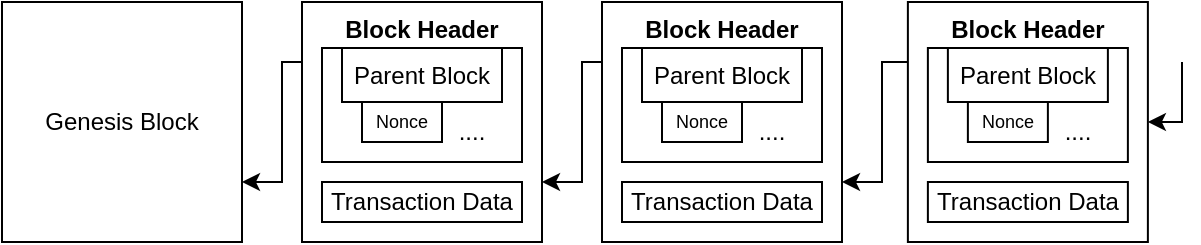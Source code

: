 <mxfile version="24.1.0" type="github">
  <diagram name="Page-1" id="TNA57m9JPnbvR5gz-xsA">
    <mxGraphModel dx="875" dy="508" grid="1" gridSize="10" guides="1" tooltips="1" connect="1" arrows="1" fold="1" page="1" pageScale="1" pageWidth="850" pageHeight="1100" math="0" shadow="0">
      <root>
        <mxCell id="0" />
        <mxCell id="1" parent="0" />
        <mxCell id="erLkvJw8QBC7TUA9yccV-2" value="Genesis Block" style="whiteSpace=wrap;html=1;aspect=fixed;" vertex="1" parent="1">
          <mxGeometry x="120" y="290" width="120" height="120" as="geometry" />
        </mxCell>
        <mxCell id="erLkvJw8QBC7TUA9yccV-23" style="edgeStyle=orthogonalEdgeStyle;rounded=0;orthogonalLoop=1;jettySize=auto;html=1;exitX=0;exitY=0.25;exitDx=0;exitDy=0;entryX=1;entryY=0.75;entryDx=0;entryDy=0;" edge="1" parent="1" source="erLkvJw8QBC7TUA9yccV-3" target="erLkvJw8QBC7TUA9yccV-2">
          <mxGeometry relative="1" as="geometry">
            <Array as="points">
              <mxPoint x="260" y="320" />
              <mxPoint x="260" y="380" />
            </Array>
          </mxGeometry>
        </mxCell>
        <mxCell id="erLkvJw8QBC7TUA9yccV-3" value="Block Header" style="whiteSpace=wrap;html=1;aspect=fixed;verticalAlign=top;fontStyle=1" vertex="1" parent="1">
          <mxGeometry x="270" y="290" width="120" height="120" as="geometry" />
        </mxCell>
        <mxCell id="erLkvJw8QBC7TUA9yccV-6" value="" style="rounded=0;whiteSpace=wrap;html=1;" vertex="1" parent="1">
          <mxGeometry x="280" y="313" width="100" height="57" as="geometry" />
        </mxCell>
        <mxCell id="erLkvJw8QBC7TUA9yccV-7" value="Transaction Data" style="rounded=0;whiteSpace=wrap;html=1;" vertex="1" parent="1">
          <mxGeometry x="280" y="380" width="100" height="20" as="geometry" />
        </mxCell>
        <mxCell id="erLkvJw8QBC7TUA9yccV-8" value="Parent Block" style="rounded=0;whiteSpace=wrap;html=1;" vertex="1" parent="1">
          <mxGeometry x="290" y="313" width="80" height="27" as="geometry" />
        </mxCell>
        <mxCell id="erLkvJw8QBC7TUA9yccV-9" value="Nonce" style="rounded=0;whiteSpace=wrap;html=1;fontSize=9;" vertex="1" parent="1">
          <mxGeometry x="300" y="340" width="40" height="20" as="geometry" />
        </mxCell>
        <mxCell id="erLkvJw8QBC7TUA9yccV-10" value="...." style="text;html=1;align=center;verticalAlign=middle;whiteSpace=wrap;rounded=0;" vertex="1" parent="1">
          <mxGeometry x="340" y="350" width="30" height="10" as="geometry" />
        </mxCell>
        <mxCell id="erLkvJw8QBC7TUA9yccV-24" style="edgeStyle=orthogonalEdgeStyle;rounded=0;orthogonalLoop=1;jettySize=auto;html=1;exitX=0;exitY=0.25;exitDx=0;exitDy=0;entryX=1;entryY=0.75;entryDx=0;entryDy=0;" edge="1" parent="1" source="erLkvJw8QBC7TUA9yccV-11" target="erLkvJw8QBC7TUA9yccV-3">
          <mxGeometry relative="1" as="geometry">
            <Array as="points">
              <mxPoint x="410" y="320" />
              <mxPoint x="410" y="380" />
            </Array>
          </mxGeometry>
        </mxCell>
        <mxCell id="erLkvJw8QBC7TUA9yccV-11" value="Block Header" style="whiteSpace=wrap;html=1;aspect=fixed;verticalAlign=top;fontStyle=1" vertex="1" parent="1">
          <mxGeometry x="420" y="290" width="120" height="120" as="geometry" />
        </mxCell>
        <mxCell id="erLkvJw8QBC7TUA9yccV-12" value="" style="rounded=0;whiteSpace=wrap;html=1;" vertex="1" parent="1">
          <mxGeometry x="430" y="313" width="100" height="57" as="geometry" />
        </mxCell>
        <mxCell id="erLkvJw8QBC7TUA9yccV-13" value="Transaction Data" style="rounded=0;whiteSpace=wrap;html=1;" vertex="1" parent="1">
          <mxGeometry x="430" y="380" width="100" height="20" as="geometry" />
        </mxCell>
        <mxCell id="erLkvJw8QBC7TUA9yccV-14" value="Parent Block" style="rounded=0;whiteSpace=wrap;html=1;" vertex="1" parent="1">
          <mxGeometry x="440" y="313" width="80" height="27" as="geometry" />
        </mxCell>
        <mxCell id="erLkvJw8QBC7TUA9yccV-15" value="Nonce" style="rounded=0;whiteSpace=wrap;html=1;fontSize=9;" vertex="1" parent="1">
          <mxGeometry x="450" y="340" width="40" height="20" as="geometry" />
        </mxCell>
        <mxCell id="erLkvJw8QBC7TUA9yccV-16" value="...." style="text;html=1;align=center;verticalAlign=middle;whiteSpace=wrap;rounded=0;" vertex="1" parent="1">
          <mxGeometry x="490" y="350" width="30" height="10" as="geometry" />
        </mxCell>
        <mxCell id="erLkvJw8QBC7TUA9yccV-25" style="edgeStyle=orthogonalEdgeStyle;rounded=0;orthogonalLoop=1;jettySize=auto;html=1;exitX=0;exitY=0.25;exitDx=0;exitDy=0;entryX=1;entryY=0.75;entryDx=0;entryDy=0;" edge="1" parent="1" source="erLkvJw8QBC7TUA9yccV-17" target="erLkvJw8QBC7TUA9yccV-11">
          <mxGeometry relative="1" as="geometry">
            <Array as="points">
              <mxPoint x="560" y="320" />
              <mxPoint x="560" y="380" />
            </Array>
          </mxGeometry>
        </mxCell>
        <mxCell id="erLkvJw8QBC7TUA9yccV-26" style="edgeStyle=orthogonalEdgeStyle;rounded=0;orthogonalLoop=1;jettySize=auto;html=1;exitX=1;exitY=0.5;exitDx=0;exitDy=0;endArrow=none;endFill=0;startArrow=classic;startFill=1;" edge="1" parent="1" source="erLkvJw8QBC7TUA9yccV-17">
          <mxGeometry relative="1" as="geometry">
            <mxPoint x="710" y="320" as="targetPoint" />
          </mxGeometry>
        </mxCell>
        <mxCell id="erLkvJw8QBC7TUA9yccV-17" value="Block Header" style="whiteSpace=wrap;html=1;aspect=fixed;verticalAlign=top;fontStyle=1" vertex="1" parent="1">
          <mxGeometry x="572.94" y="290" width="120" height="120" as="geometry" />
        </mxCell>
        <mxCell id="erLkvJw8QBC7TUA9yccV-18" value="" style="rounded=0;whiteSpace=wrap;html=1;" vertex="1" parent="1">
          <mxGeometry x="582.94" y="313" width="100" height="57" as="geometry" />
        </mxCell>
        <mxCell id="erLkvJw8QBC7TUA9yccV-19" value="Transaction Data" style="rounded=0;whiteSpace=wrap;html=1;" vertex="1" parent="1">
          <mxGeometry x="582.94" y="380" width="100" height="20" as="geometry" />
        </mxCell>
        <mxCell id="erLkvJw8QBC7TUA9yccV-20" value="Parent Block" style="rounded=0;whiteSpace=wrap;html=1;" vertex="1" parent="1">
          <mxGeometry x="592.94" y="313" width="80" height="27" as="geometry" />
        </mxCell>
        <mxCell id="erLkvJw8QBC7TUA9yccV-21" value="Nonce" style="rounded=0;whiteSpace=wrap;html=1;fontSize=9;" vertex="1" parent="1">
          <mxGeometry x="602.94" y="340" width="40" height="20" as="geometry" />
        </mxCell>
        <mxCell id="erLkvJw8QBC7TUA9yccV-22" value="...." style="text;html=1;align=center;verticalAlign=middle;whiteSpace=wrap;rounded=0;" vertex="1" parent="1">
          <mxGeometry x="642.94" y="350" width="30" height="10" as="geometry" />
        </mxCell>
      </root>
    </mxGraphModel>
  </diagram>
</mxfile>
